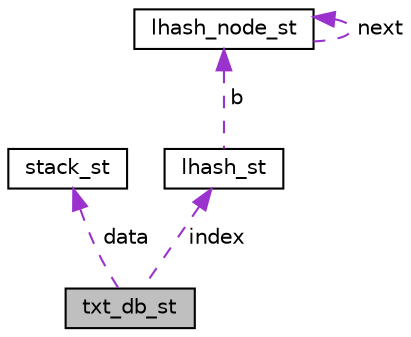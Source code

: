 digraph "txt_db_st"
{
 // LATEX_PDF_SIZE
  edge [fontname="Helvetica",fontsize="10",labelfontname="Helvetica",labelfontsize="10"];
  node [fontname="Helvetica",fontsize="10",shape=record];
  Node1 [label="txt_db_st",height=0.2,width=0.4,color="black", fillcolor="grey75", style="filled", fontcolor="black",tooltip=" "];
  Node2 -> Node1 [dir="back",color="darkorchid3",fontsize="10",style="dashed",label=" data" ,fontname="Helvetica"];
  Node2 [label="stack_st",height=0.2,width=0.4,color="black", fillcolor="white", style="filled",URL="$structstack__st.html",tooltip=" "];
  Node3 -> Node1 [dir="back",color="darkorchid3",fontsize="10",style="dashed",label=" index" ,fontname="Helvetica"];
  Node3 [label="lhash_st",height=0.2,width=0.4,color="black", fillcolor="white", style="filled",URL="$structlhash__st.html",tooltip=" "];
  Node4 -> Node3 [dir="back",color="darkorchid3",fontsize="10",style="dashed",label=" b" ,fontname="Helvetica"];
  Node4 [label="lhash_node_st",height=0.2,width=0.4,color="black", fillcolor="white", style="filled",URL="$lhash_8h.html#structlhash__node__st",tooltip=" "];
  Node4 -> Node4 [dir="back",color="darkorchid3",fontsize="10",style="dashed",label=" next" ,fontname="Helvetica"];
}
